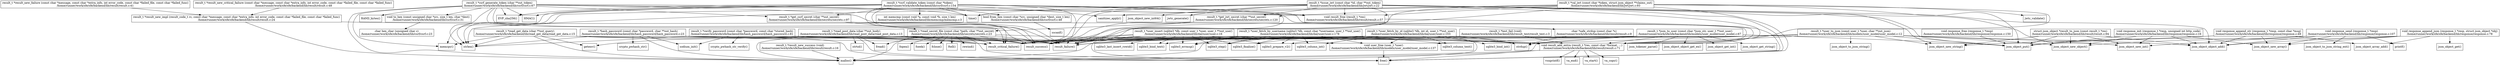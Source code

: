 digraph cflow {
    node [shape="box"]
    csrf_generate_token [label="result_t *csrf_generate_token (char **out_token)
/home/runner/work/sfe/sfe/backend/lib/csrf/csrf.c:67"]
    csrf_generate_token -> RAND_bytes
    csrf_generate_token -> result_critical_failure
    csrf_generate_token -> time
    csrf_generate_token -> get_csrf_secret
    csrf_generate_token -> strlen
    csrf_generate_token -> result_free
    csrf_generate_token -> memcpy
    csrf_generate_token -> HMAC
    csrf_generate_token -> EVP_sha256
    csrf_generate_token -> result_failure
    csrf_generate_token -> result_add_extra
    csrf_generate_token -> malloc
    csrf_generate_token -> to_hex
    csrf_generate_token -> result_success
    RAND_bytes [label="RAND_bytes()"]
    result_critical_failure [label="result_critical_failure()"]
    time [label="time()"]
    get_csrf_secret [label="result_t *get_csrf_secret (char **out_secret)
/home/runner/work/sfe/sfe/backend/lib/secrets/secrets.c:97"]
    get_csrf_secret -> result_failure
    get_csrf_secret -> read_secret_file
    get_csrf_secret -> result_success
    result_failure [label="result_failure()"]
    read_secret_file [label="result_t *read_secret_file (const char *path, char **out_secret)
/home/runner/work/sfe/sfe/backend/lib/secrets/secrets.c:23"]
    read_secret_file -> result_failure
    read_secret_file -> result_add_extra
    read_secret_file -> fopen
    read_secret_file -> fseek
    read_secret_file -> fclose
    read_secret_file -> ftell
    read_secret_file -> rewind
    read_secret_file -> malloc
    read_secret_file -> result_critical_failure
    read_secret_file -> fread
    read_secret_file -> free
    read_secret_file -> result_success
    result_add_extra [label="void result_add_extra (result_t *res, const char *format, ...)
/home/runner/work/sfe/sfe/backend/lib/result/result.c:71"]
    result_add_extra -> va_start
    result_add_extra -> va_copy
    result_add_extra -> vsnprintf
    result_add_extra -> va_end
    result_add_extra -> malloc
    result_add_extra -> free
    va_start [label="va_start()"]
    va_copy [label="va_copy()"]
    vsnprintf [label="vsnprintf()"]
    va_end [label="va_end()"]
    malloc [label="malloc()"]
    free [label="free()"]
    fopen [label="fopen()"]
    fseek [label="fseek()"]
    fclose [label="fclose()"]
    ftell [label="ftell()"]
    rewind [label="rewind()"]
    fread [label="fread()"]
    result_success [label="result_success()"]
    strlen [label="strlen()"]
    result_free [label="void result_free (result_t *res)
/home/runner/work/sfe/sfe/backend/lib/result/result.c:57"]
    result_free -> free
    memcpy [label="memcpy()"]
    HMAC [label="HMAC()"]
    EVP_sha256 [label="EVP_sha256()"]
    to_hex [label="void to_hex (const unsigned char *src, size_t len, char *dest)
/home/runner/work/sfe/sfe/backend/lib/csrf/csrf.c:31"]
    to_hex -> hex_char
    hex_char [label="char hex_char (unsigned char c)
/home/runner/work/sfe/sfe/backend/lib/csrf/csrf.c:23"]
    csrf_validate_token [label="result_t *csrf_validate_token (const char *token)
/home/runner/work/sfe/sfe/backend/lib/csrf/csrf.c:154"]
    csrf_validate_token -> result_failure
    csrf_validate_token -> sanitizec_apply
    csrf_validate_token -> result_critical_failure
    csrf_validate_token -> strlen
    csrf_validate_token -> result_add_extra
    csrf_validate_token -> free
    csrf_validate_token -> from_hex
    csrf_validate_token -> time
    csrf_validate_token -> get_csrf_secret
    csrf_validate_token -> result_free
    csrf_validate_token -> memcpy
    csrf_validate_token -> HMAC
    csrf_validate_token -> EVP_sha256
    csrf_validate_token -> memcmp
    csrf_validate_token -> result_success
    sanitizec_apply [label="sanitizec_apply()"]
    from_hex [label="bool from_hex (const char *src, unsigned char *dest, size_t len)
/home/runner/work/sfe/sfe/backend/lib/csrf/csrf.c:48"]
    from_hex -> sscanf
    sscanf [label="sscanf()"]
    memcmp [label="int memcmp (const void *a, const void *b, size_t len)
/home/runner/work/sfe/sfe/backend/lib/memcmp/memcmp.c:3"]
    hash_password [label="result_t *hash_password (const char *password, char **out_hash)
/home/runner/work/sfe/sfe/backend/lib/hash_password/hash_password.c:23"]
    hash_password -> result_failure
    hash_password -> sodium_init
    hash_password -> result_critical_failure
    hash_password -> malloc
    hash_password -> crypto_pwhash_str
    hash_password -> strlen
    hash_password -> free
    hash_password -> result_add_extra
    hash_password -> result_success
    sodium_init [label="sodium_init()"]
    crypto_pwhash_str [label="crypto_pwhash_str()"]
    issue_jwt [label="result_t *issue_jwt (const char *id, char **out_token)
/home/runner/work/sfe/sfe/backend/lib/jwt/jwt.c:22"]
    issue_jwt -> result_failure
    issue_jwt -> result_add_extra
    issue_jwt -> get_jwt_secret
    issue_jwt -> strlen
    issue_jwt -> result_free
    issue_jwt -> json_object_new_object
    issue_jwt -> result_critical_failure
    issue_jwt -> json_object_object_add
    issue_jwt -> json_object_new_string
    issue_jwt -> time
    issue_jwt -> json_object_new_int64
    issue_jwt -> jwtc_generate
    issue_jwt -> json_object_put
    issue_jwt -> free
    issue_jwt -> result_success
    get_jwt_secret [label="result_t *get_jwt_secret (char **out_secret)
/home/runner/work/sfe/sfe/backend/lib/secrets/secrets.c:120"]
    get_jwt_secret -> result_failure
    get_jwt_secret -> read_secret_file
    get_jwt_secret -> result_success
    json_object_new_object [label="json_object_new_object()"]
    json_object_object_add [label="json_object_object_add()"]
    json_object_new_string [label="json_object_new_string()"]
    json_object_new_int64 [label="json_object_new_int64()"]
    jwtc_generate [label="jwtc_generate()"]
    json_object_put [label="json_object_put()"]
    json_to_user [label="result_t *json_to_user (const char *json_str, user_t **out_user)
/home/runner/work/sfe/sfe/backend/lib/models/user_model/user_model.c:67"]
    json_to_user -> result_failure
    json_to_user -> result_add_extra
    json_to_user -> json_tokener_parse
    json_to_user -> malloc
    json_to_user -> result_critical_failure
    json_to_user -> json_object_put
    json_to_user -> json_object_object_get_ex
    json_to_user -> json_object_get_int
    json_to_user -> json_object_get_string
    json_to_user -> strdup
    json_to_user -> user_free
    json_to_user -> result_success
    json_tokener_parse [label="json_tokener_parse()"]
    json_object_object_get_ex [label="json_object_object_get_ex()"]
    json_object_get_int [label="json_object_get_int()"]
    json_object_get_string [label="json_object_get_string()"]
    strdup [label="strdup()"]
    user_free [label="void user_free (user_t *user)
/home/runner/work/sfe/sfe/backend/lib/models/user_model/user_model.c:137"]
    user_free -> free
    read_get_data [label="result_t *read_get_data (char **out_query)
/home/runner/work/sfe/sfe/backend/lib/read_get_data/read_get_data.c:15"]
    read_get_data -> result_failure
    read_get_data -> getenv
    read_get_data -> strlen
    read_get_data -> malloc
    read_get_data -> result_critical_failure
    read_get_data -> memcpy
    read_get_data -> result_success
    getenv [label="getenv()"]
    read_post_data [label="result_t *read_post_data (char **out_body)
/home/runner/work/sfe/sfe/backend/lib/read_post_data/read_post_data.c:13"]
    read_post_data -> getenv
    read_post_data -> result_failure
    read_post_data -> result_add_extra
    read_post_data -> strtol
    read_post_data -> malloc
    read_post_data -> result_critical_failure
    read_post_data -> fread
    read_post_data -> free
    read_post_data -> result_success
    strtol [label="strtol()"]
    response_append_json [label="void response_append_json (response_t *resp, struct json_object *obj)
/home/runner/work/sfe/sfe/backend/lib/response/response.c:78"]
    response_append_json -> json_object_new_array
    response_append_json -> json_object_object_add
    response_append_json -> json_object_get
    response_append_json -> json_object_array_add
    response_append_json -> json_object_put
    json_object_new_array [label="json_object_new_array()"]
    json_object_get [label="json_object_get()"]
    json_object_array_add [label="json_object_array_add()"]
    response_append_str [label="void response_append_str (response_t *resp, const char *msg)
/home/runner/work/sfe/sfe/backend/lib/response/response.c:49"]
    response_append_str -> json_object_new_array
    response_append_str -> json_object_object_add
    response_append_str -> json_object_new_string
    response_append_str -> json_object_array_add
    response_append_str -> json_object_put
    response_free [label="void response_free (response_t *resp)
/home/runner/work/sfe/sfe/backend/lib/response/response.c:150"]
    response_free -> json_object_put
    response_init [label="void response_init (response_t *resp, unsigned int http_code)
/home/runner/work/sfe/sfe/backend/lib/response/response.c:16"]
    response_init -> json_object_put
    response_init -> json_object_new_object
    response_init -> json_object_object_add
    response_init -> json_object_new_int
    response_init -> json_object_new_array
    json_object_new_int [label="json_object_new_int()"]
    response_send [label="void response_send (response_t *resp)
/home/runner/work/sfe/sfe/backend/lib/response/response.c:107"]
    response_send -> json_object_new_object
    response_send -> json_object_object_add
    response_send -> json_object_new_int
    response_send -> json_object_new_array
    response_send -> json_object_to_json_string_ext
    response_send -> printf
    json_object_to_json_string_ext [label="json_object_to_json_string_ext()"]
    printf [label="printf()"]
    result_new_critical_failure [label="result_t *result_new_critical_failure (const char *message, const char *extra_info, int error_code, const char *failed_file, const char *failed_func)
/home/runner/work/sfe/sfe/backend/lib/result/result.c:48"]
    result_new_critical_failure -> result_new_impl
    result_new_impl [label="result_t *result_new_impl (result_code_t rc, const char *message, const char *extra_info, int error_code, const char *failed_file, const char *failed_func)
/home/runner/work/sfe/sfe/backend/lib/result/result.c:24"]
    result_new_impl -> malloc
    result_new_impl -> safe_strdup
    safe_strdup [label="char *safe_strdup (const char *s)
/home/runner/work/sfe/sfe/backend/lib/result/result.c:9"]
    safe_strdup -> strdup
    result_new_failure [label="result_t *result_new_failure (const char *message, const char *extra_info, int error_code, const char *failed_file, const char *failed_func)
/home/runner/work/sfe/sfe/backend/lib/result/result.c:41"]
    result_new_failure -> result_new_impl
    result_new_success [label="result_t *result_new_success (void)
/home/runner/work/sfe/sfe/backend/lib/result/result.c:16"]
    result_new_success -> malloc
    result_to_json [label="struct json_object *result_to_json (const result_t *res)
/home/runner/work/sfe/sfe/backend/lib/result/result.c:94"]
    result_to_json -> json_object_new_object
    result_to_json -> json_object_object_add
    result_to_json -> json_object_new_string
    result_to_json -> json_object_new_int
    result_to_json -> json_object_put
    test_fail [label="result_t *test_fail (void)
/home/runner/work/sfe/sfe/backend/lib/result_test/result_test.c:3"]
    test_fail -> result_failure
    test_fail -> result_add_extra
    user_fetch_by_id [label="result_t *user_fetch_by_id (sqlite3 *db, int id, user_t **out_user)
/home/runner/work/sfe/sfe/backend/lib/dal/user/user.c:103"]
    user_fetch_by_id -> result_failure
    user_fetch_by_id -> result_add_extra
    user_fetch_by_id -> sqlite3_prepare_v2
    user_fetch_by_id -> sqlite3_errmsg
    user_fetch_by_id -> sqlite3_bind_int
    user_fetch_by_id -> sqlite3_step
    user_fetch_by_id -> malloc
    user_fetch_by_id -> result_critical_failure
    user_fetch_by_id -> sqlite3_finalize
    user_fetch_by_id -> sqlite3_column_int
    user_fetch_by_id -> sqlite3_column_text
    user_fetch_by_id -> strdup
    user_fetch_by_id -> user_free
    user_fetch_by_id -> result_success
    sqlite3_prepare_v2 [label="sqlite3_prepare_v2()"]
    sqlite3_errmsg [label="sqlite3_errmsg()"]
    sqlite3_bind_int [label="sqlite3_bind_int()"]
    sqlite3_step [label="sqlite3_step()"]
    sqlite3_finalize [label="sqlite3_finalize()"]
    sqlite3_column_int [label="sqlite3_column_int()"]
    sqlite3_column_text [label="sqlite3_column_text()"]
    user_fetch_by_username [label="result_t *user_fetch_by_username (sqlite3 *db, const char *username, user_t **out_user)
/home/runner/work/sfe/sfe/backend/lib/dal/user/user.c:178"]
    user_fetch_by_username -> result_failure
    user_fetch_by_username -> result_add_extra
    user_fetch_by_username -> sqlite3_prepare_v2
    user_fetch_by_username -> sqlite3_errmsg
    user_fetch_by_username -> sqlite3_bind_text
    user_fetch_by_username -> sqlite3_finalize
    user_fetch_by_username -> sqlite3_step
    user_fetch_by_username -> malloc
    user_fetch_by_username -> result_critical_failure
    user_fetch_by_username -> sqlite3_column_int
    user_fetch_by_username -> sqlite3_column_text
    user_fetch_by_username -> strdup
    user_fetch_by_username -> user_free
    user_fetch_by_username -> result_success
    sqlite3_bind_text [label="sqlite3_bind_text()"]
    user_insert [label="result_t *user_insert (sqlite3 *db, const user_t *user, user_t **out_user)
/home/runner/work/sfe/sfe/backend/lib/dal/user/user.c:16"]
    user_insert -> result_failure
    user_insert -> result_add_extra
    user_insert -> sqlite3_prepare_v2
    user_insert -> result_critical_failure
    user_insert -> sqlite3_errmsg
    user_insert -> sqlite3_bind_text
    user_insert -> sqlite3_step
    user_insert -> sqlite3_finalize
    user_insert -> malloc
    user_insert -> sqlite3_last_insert_rowid
    user_insert -> strdup
    user_insert -> user_free
    user_insert -> result_success
    sqlite3_last_insert_rowid [label="sqlite3_last_insert_rowid()"]
    user_to_json [label="result_t *user_to_json (const user_t *user, char **out_json)
/home/runner/work/sfe/sfe/backend/lib/models/user_model/user_model.c:12"]
    user_to_json -> result_failure
    user_to_json -> result_add_extra
    user_to_json -> json_object_new_object
    user_to_json -> result_critical_failure
    user_to_json -> json_object_object_add
    user_to_json -> json_object_new_string
    user_to_json -> json_object_new_int
    user_to_json -> json_object_to_json_string
    user_to_json -> strdup
    user_to_json -> json_object_put
    user_to_json -> result_success
    json_object_to_json_string [label="json_object_to_json_string()"]
    val_jwt [label="result_t *val_jwt (const char *token, struct json_object **claims_out)
/home/runner/work/sfe/sfe/backend/lib/jwt/jwt.c:93"]
    val_jwt -> result_failure
    val_jwt -> result_add_extra
    val_jwt -> sanitizec_apply
    val_jwt -> get_jwt_secret
    val_jwt -> free
    val_jwt -> strlen
    val_jwt -> result_free
    val_jwt -> jwtc_validate
    val_jwt -> json_object_put
    val_jwt -> result_success
    jwtc_validate [label="jwtc_validate()"]
    verify_password [label="result_t *verify_password (const char *password, const char *stored_hash)
/home/runner/work/sfe/sfe/backend/lib/hash_password/hash_password.c:81"]
    verify_password -> result_failure
    verify_password -> result_add_extra
    verify_password -> sodium_init
    verify_password -> result_critical_failure
    verify_password -> crypto_pwhash_str_verify
    verify_password -> strlen
    verify_password -> result_success
    crypto_pwhash_str_verify [label="crypto_pwhash_str_verify()"]
}
